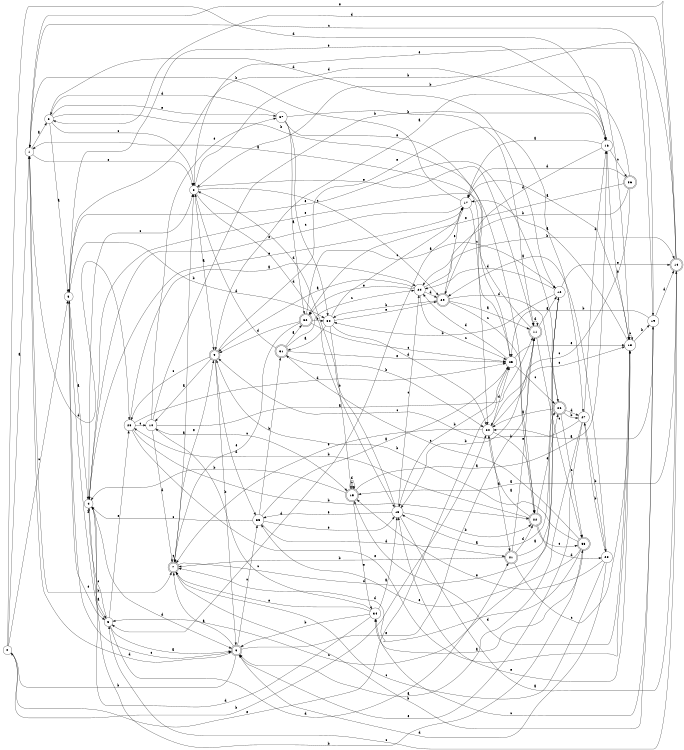 digraph n31_7 {
__start0 [label="" shape="none"];

rankdir=LR;
size="8,5";

s0 [style="filled", color="black", fillcolor="white" shape="circle", label="0"];
s1 [style="filled", color="black", fillcolor="white" shape="circle", label="1"];
s2 [style="filled", color="black", fillcolor="white" shape="circle", label="2"];
s3 [style="filled", color="black", fillcolor="white" shape="circle", label="3"];
s4 [style="filled", color="black", fillcolor="white" shape="circle", label="4"];
s5 [style="filled", color="black", fillcolor="white" shape="circle", label="5"];
s6 [style="rounded,filled", color="black", fillcolor="white" shape="doublecircle", label="6"];
s7 [style="rounded,filled", color="black", fillcolor="white" shape="doublecircle", label="7"];
s8 [style="filled", color="black", fillcolor="white" shape="circle", label="8"];
s9 [style="rounded,filled", color="black", fillcolor="white" shape="doublecircle", label="9"];
s10 [style="filled", color="black", fillcolor="white" shape="circle", label="10"];
s11 [style="rounded,filled", color="black", fillcolor="white" shape="doublecircle", label="11"];
s12 [style="filled", color="black", fillcolor="white" shape="circle", label="12"];
s13 [style="filled", color="black", fillcolor="white" shape="circle", label="13"];
s14 [style="rounded,filled", color="black", fillcolor="white" shape="doublecircle", label="14"];
s15 [style="rounded,filled", color="black", fillcolor="white" shape="doublecircle", label="15"];
s16 [style="filled", color="black", fillcolor="white" shape="circle", label="16"];
s17 [style="filled", color="black", fillcolor="white" shape="circle", label="17"];
s18 [style="filled", color="black", fillcolor="white" shape="circle", label="18"];
s19 [style="filled", color="black", fillcolor="white" shape="circle", label="19"];
s20 [style="filled", color="black", fillcolor="white" shape="circle", label="20"];
s21 [style="rounded,filled", color="black", fillcolor="white" shape="doublecircle", label="21"];
s22 [style="rounded,filled", color="black", fillcolor="white" shape="doublecircle", label="22"];
s23 [style="filled", color="black", fillcolor="white" shape="circle", label="23"];
s24 [style="filled", color="black", fillcolor="white" shape="circle", label="24"];
s25 [style="filled", color="black", fillcolor="white" shape="circle", label="25"];
s26 [style="rounded,filled", color="black", fillcolor="white" shape="doublecircle", label="26"];
s27 [style="filled", color="black", fillcolor="white" shape="circle", label="27"];
s28 [style="filled", color="black", fillcolor="white" shape="circle", label="28"];
s29 [style="rounded,filled", color="black", fillcolor="white" shape="doublecircle", label="29"];
s30 [style="filled", color="black", fillcolor="white" shape="circle", label="30"];
s31 [style="rounded,filled", color="black", fillcolor="white" shape="doublecircle", label="31"];
s32 [style="rounded,filled", color="black", fillcolor="white" shape="doublecircle", label="32"];
s33 [style="rounded,filled", color="black", fillcolor="white" shape="doublecircle", label="33"];
s34 [style="filled", color="black", fillcolor="white" shape="circle", label="34"];
s35 [style="filled", color="black", fillcolor="white" shape="circle", label="35"];
s36 [style="rounded,filled", color="black", fillcolor="white" shape="doublecircle", label="36"];
s37 [style="filled", color="black", fillcolor="white" shape="circle", label="37"];
s0 -> s1 [label="a"];
s0 -> s20 [label="b"];
s0 -> s3 [label="c"];
s0 -> s16 [label="d"];
s0 -> s25 [label="e"];
s1 -> s2 [label="a"];
s1 -> s7 [label="b"];
s1 -> s19 [label="c"];
s1 -> s23 [label="d"];
s1 -> s8 [label="e"];
s2 -> s3 [label="a"];
s2 -> s22 [label="b"];
s2 -> s8 [label="c"];
s2 -> s12 [label="d"];
s2 -> s37 [label="e"];
s3 -> s4 [label="a"];
s3 -> s30 [label="b"];
s3 -> s6 [label="c"];
s3 -> s16 [label="d"];
s3 -> s5 [label="e"];
s4 -> s5 [label="a"];
s4 -> s33 [label="b"];
s4 -> s8 [label="c"];
s4 -> s6 [label="d"];
s4 -> s17 [label="e"];
s5 -> s6 [label="a"];
s5 -> s3 [label="b"];
s5 -> s4 [label="c"];
s5 -> s21 [label="d"];
s5 -> s23 [label="e"];
s6 -> s7 [label="a"];
s6 -> s0 [label="b"];
s6 -> s35 [label="c"];
s6 -> s1 [label="d"];
s6 -> s11 [label="e"];
s7 -> s8 [label="a"];
s7 -> s19 [label="b"];
s7 -> s7 [label="c"];
s7 -> s26 [label="d"];
s7 -> s9 [label="e"];
s8 -> s9 [label="a"];
s8 -> s18 [label="b"];
s8 -> s29 [label="c"];
s8 -> s13 [label="d"];
s8 -> s11 [label="e"];
s9 -> s10 [label="a"];
s9 -> s6 [label="b"];
s9 -> s23 [label="c"];
s9 -> s35 [label="d"];
s9 -> s27 [label="e"];
s10 -> s11 [label="a"];
s10 -> s16 [label="b"];
s10 -> s15 [label="c"];
s10 -> s7 [label="d"];
s10 -> s37 [label="e"];
s11 -> s12 [label="a"];
s11 -> s13 [label="b"];
s11 -> s33 [label="c"];
s11 -> s11 [label="d"];
s11 -> s4 [label="e"];
s12 -> s13 [label="a"];
s12 -> s30 [label="b"];
s12 -> s5 [label="c"];
s12 -> s24 [label="d"];
s12 -> s14 [label="e"];
s13 -> s14 [label="a"];
s13 -> s22 [label="b"];
s13 -> s24 [label="c"];
s13 -> s8 [label="d"];
s13 -> s35 [label="e"];
s14 -> s15 [label="a"];
s14 -> s8 [label="b"];
s14 -> s5 [label="c"];
s14 -> s2 [label="d"];
s14 -> s1 [label="e"];
s15 -> s16 [label="a"];
s15 -> s4 [label="b"];
s15 -> s15 [label="c"];
s15 -> s15 [label="d"];
s15 -> s34 [label="e"];
s16 -> s17 [label="a"];
s16 -> s18 [label="b"];
s16 -> s36 [label="c"];
s16 -> s29 [label="d"];
s16 -> s3 [label="e"];
s17 -> s18 [label="a"];
s17 -> s1 [label="b"];
s17 -> s20 [label="c"];
s17 -> s5 [label="d"];
s17 -> s4 [label="e"];
s18 -> s17 [label="a"];
s18 -> s19 [label="b"];
s18 -> s18 [label="c"];
s18 -> s15 [label="d"];
s18 -> s13 [label="e"];
s19 -> s20 [label="a"];
s19 -> s25 [label="b"];
s19 -> s34 [label="c"];
s19 -> s14 [label="d"];
s19 -> s8 [label="e"];
s20 -> s21 [label="a"];
s20 -> s22 [label="b"];
s20 -> s18 [label="c"];
s20 -> s25 [label="d"];
s20 -> s7 [label="e"];
s21 -> s12 [label="a"];
s21 -> s7 [label="b"];
s21 -> s18 [label="c"];
s21 -> s22 [label="d"];
s21 -> s11 [label="e"];
s22 -> s20 [label="a"];
s22 -> s23 [label="b"];
s22 -> s33 [label="c"];
s22 -> s28 [label="d"];
s22 -> s26 [label="e"];
s23 -> s24 [label="a"];
s23 -> s22 [label="b"];
s23 -> s10 [label="c"];
s23 -> s25 [label="d"];
s23 -> s18 [label="e"];
s24 -> s9 [label="a"];
s24 -> s14 [label="b"];
s24 -> s25 [label="c"];
s24 -> s29 [label="d"];
s24 -> s32 [label="e"];
s25 -> s1 [label="a"];
s25 -> s13 [label="b"];
s25 -> s26 [label="c"];
s25 -> s24 [label="d"];
s25 -> s18 [label="e"];
s26 -> s20 [label="a"];
s26 -> s27 [label="b"];
s26 -> s33 [label="c"];
s26 -> s27 [label="d"];
s26 -> s3 [label="e"];
s27 -> s6 [label="a"];
s27 -> s28 [label="b"];
s27 -> s9 [label="c"];
s27 -> s16 [label="d"];
s27 -> s6 [label="e"];
s28 -> s29 [label="a"];
s28 -> s27 [label="b"];
s28 -> s7 [label="c"];
s28 -> s6 [label="d"];
s28 -> s15 [label="e"];
s29 -> s11 [label="a"];
s29 -> s30 [label="b"];
s29 -> s22 [label="c"];
s29 -> s26 [label="d"];
s29 -> s17 [label="e"];
s30 -> s31 [label="a"];
s30 -> s15 [label="b"];
s30 -> s17 [label="c"];
s30 -> s20 [label="d"];
s30 -> s29 [label="e"];
s31 -> s32 [label="a"];
s31 -> s20 [label="b"];
s31 -> s24 [label="c"];
s31 -> s8 [label="d"];
s31 -> s25 [label="e"];
s32 -> s12 [label="a"];
s32 -> s30 [label="b"];
s32 -> s25 [label="c"];
s32 -> s9 [label="d"];
s32 -> s7 [label="e"];
s33 -> s34 [label="a"];
s33 -> s9 [label="b"];
s33 -> s31 [label="c"];
s33 -> s7 [label="d"];
s33 -> s35 [label="e"];
s34 -> s13 [label="a"];
s34 -> s6 [label="b"];
s34 -> s10 [label="c"];
s34 -> s4 [label="d"];
s34 -> s7 [label="e"];
s35 -> s25 [label="a"];
s35 -> s31 [label="b"];
s35 -> s4 [label="c"];
s35 -> s21 [label="d"];
s35 -> s13 [label="e"];
s36 -> s9 [label="a"];
s36 -> s24 [label="b"];
s36 -> s20 [label="c"];
s36 -> s17 [label="d"];
s36 -> s32 [label="e"];
s37 -> s32 [label="a"];
s37 -> s11 [label="b"];
s37 -> s30 [label="c"];
s37 -> s2 [label="d"];
s37 -> s25 [label="e"];

}